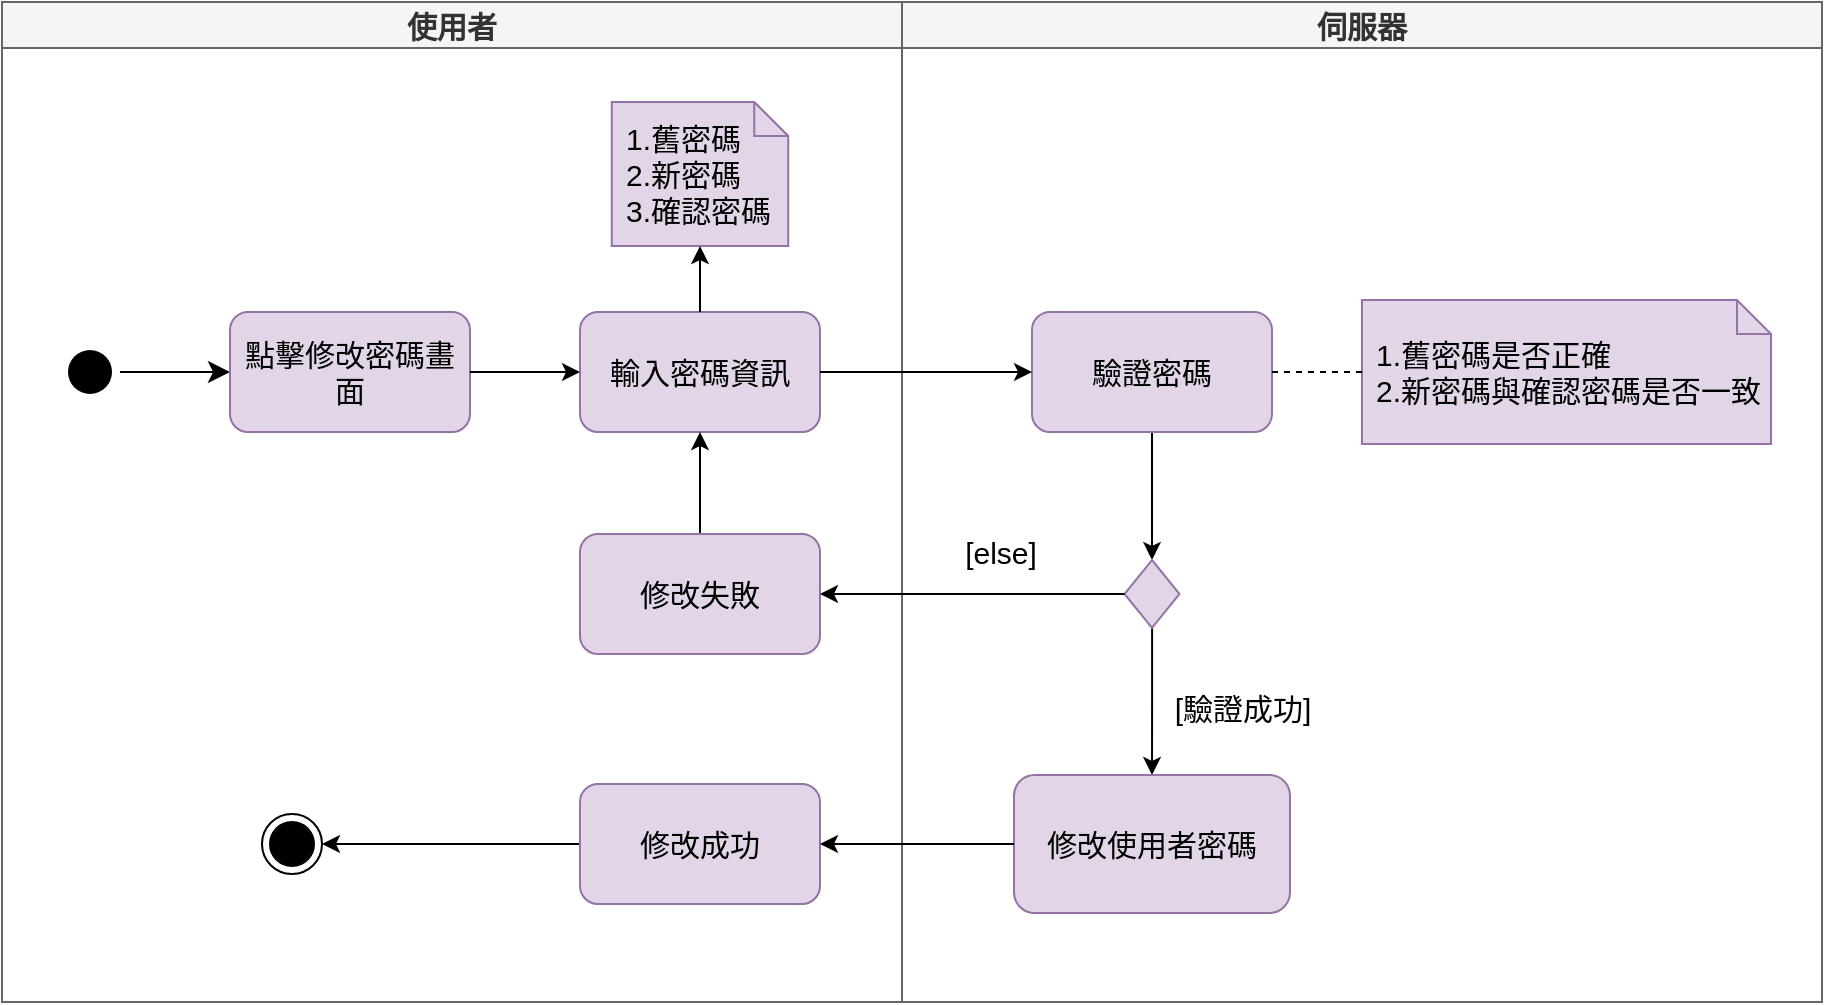 <mxfile version="26.2.2">
  <diagram name="第 1 页" id="ghDrz2TY2SreS7jVi5JU">
    <mxGraphModel dx="1491" dy="894" grid="1" gridSize="10" guides="1" tooltips="1" connect="1" arrows="1" fold="1" page="1" pageScale="1" pageWidth="827" pageHeight="1169" math="0" shadow="0">
      <root>
        <mxCell id="0" />
        <mxCell id="1" parent="0" />
        <mxCell id="x_Ky6bf9pcil97G3nWiq-1" value="使用者" style="swimlane;whiteSpace=wrap;fillColor=#f5f5f5;fontColor=#333333;strokeColor=#666666;fontSize=15;" vertex="1" parent="1">
          <mxGeometry x="210" y="120" width="450" height="500" as="geometry" />
        </mxCell>
        <mxCell id="x_Ky6bf9pcil97G3nWiq-2" value="" style="ellipse;shape=startState;fillColor=#000000;strokeColor=none;fontSize=15;" vertex="1" parent="x_Ky6bf9pcil97G3nWiq-1">
          <mxGeometry x="29" y="170" width="30" height="30" as="geometry" />
        </mxCell>
        <mxCell id="x_Ky6bf9pcil97G3nWiq-3" value="" style="edgeStyle=elbowEdgeStyle;elbow=horizontal;verticalAlign=bottom;endArrow=classic;endSize=8;strokeColor=#000000;endFill=1;rounded=0;entryX=0;entryY=0.5;entryDx=0;entryDy=0;fontSize=15;" edge="1" parent="x_Ky6bf9pcil97G3nWiq-1" source="x_Ky6bf9pcil97G3nWiq-2" target="x_Ky6bf9pcil97G3nWiq-4">
          <mxGeometry x="100" y="40" as="geometry">
            <mxPoint x="4.5" y="187" as="targetPoint" />
          </mxGeometry>
        </mxCell>
        <mxCell id="x_Ky6bf9pcil97G3nWiq-4" value="&lt;span style=&quot;text-wrap-mode: nowrap;&quot;&gt;點擊修改密碼畫面&lt;/span&gt;" style="rounded=1;whiteSpace=wrap;html=1;fillColor=#e1d5e7;strokeColor=#9673a6;fontSize=15;" vertex="1" parent="x_Ky6bf9pcil97G3nWiq-1">
          <mxGeometry x="114" y="155" width="120" height="60" as="geometry" />
        </mxCell>
        <mxCell id="x_Ky6bf9pcil97G3nWiq-5" value="輸入密碼資訊" style="rounded=1;whiteSpace=wrap;html=1;fillColor=#e1d5e7;strokeColor=#9673a6;fontSize=15;" vertex="1" parent="x_Ky6bf9pcil97G3nWiq-1">
          <mxGeometry x="289" y="155" width="120" height="60" as="geometry" />
        </mxCell>
        <mxCell id="x_Ky6bf9pcil97G3nWiq-6" value="" style="endArrow=classic;strokeColor=#000000;endFill=1;rounded=0;exitX=1;exitY=0.5;exitDx=0;exitDy=0;entryX=0;entryY=0.5;entryDx=0;entryDy=0;fontSize=15;" edge="1" parent="x_Ky6bf9pcil97G3nWiq-1" source="x_Ky6bf9pcil97G3nWiq-4" target="x_Ky6bf9pcil97G3nWiq-5">
          <mxGeometry relative="1" as="geometry">
            <mxPoint x="114.5" y="187" as="sourcePoint" />
            <mxPoint x="168.667" y="252" as="targetPoint" />
          </mxGeometry>
        </mxCell>
        <mxCell id="x_Ky6bf9pcil97G3nWiq-7" value="" style="ellipse;shape=endState;fillColor=#000000;strokeColor=#000000;fontSize=15;" vertex="1" parent="x_Ky6bf9pcil97G3nWiq-1">
          <mxGeometry x="130" y="406" width="30" height="30" as="geometry" />
        </mxCell>
        <mxCell id="x_Ky6bf9pcil97G3nWiq-67" style="edgeStyle=orthogonalEdgeStyle;rounded=0;orthogonalLoop=1;jettySize=auto;html=1;" edge="1" parent="x_Ky6bf9pcil97G3nWiq-1" source="x_Ky6bf9pcil97G3nWiq-9" target="x_Ky6bf9pcil97G3nWiq-5">
          <mxGeometry relative="1" as="geometry" />
        </mxCell>
        <mxCell id="x_Ky6bf9pcil97G3nWiq-9" value="&lt;span style=&quot;text-wrap-mode: nowrap;&quot;&gt;修改失敗&lt;/span&gt;" style="rounded=1;whiteSpace=wrap;html=1;fillColor=#e1d5e7;strokeColor=#9673a6;fontSize=15;" vertex="1" parent="x_Ky6bf9pcil97G3nWiq-1">
          <mxGeometry x="289" y="266" width="120" height="60" as="geometry" />
        </mxCell>
        <mxCell id="x_Ky6bf9pcil97G3nWiq-11" style="edgeStyle=orthogonalEdgeStyle;rounded=0;orthogonalLoop=1;jettySize=auto;html=1;entryX=1;entryY=0.5;entryDx=0;entryDy=0;exitX=0;exitY=0.5;exitDx=0;exitDy=0;" edge="1" parent="x_Ky6bf9pcil97G3nWiq-1" source="x_Ky6bf9pcil97G3nWiq-70" target="x_Ky6bf9pcil97G3nWiq-7">
          <mxGeometry relative="1" as="geometry">
            <mxPoint x="274" y="540" as="sourcePoint" />
          </mxGeometry>
        </mxCell>
        <mxCell id="x_Ky6bf9pcil97G3nWiq-64" value="1.舊密碼&#xa;2.新密碼&#xa;3.確認密碼" style="shape=note;whiteSpace=wrap;size=17;align=left;fillColor=#e1d5e7;strokeColor=#9673a6;perimeterSpacing=0;spacingLeft=5;fontSize=15;" vertex="1" parent="x_Ky6bf9pcil97G3nWiq-1">
          <mxGeometry x="304.87" y="50" width="88.25" height="72" as="geometry" />
        </mxCell>
        <mxCell id="x_Ky6bf9pcil97G3nWiq-65" style="edgeStyle=orthogonalEdgeStyle;rounded=0;orthogonalLoop=1;jettySize=auto;html=1;entryX=0.5;entryY=1;entryDx=0;entryDy=0;entryPerimeter=0;" edge="1" parent="x_Ky6bf9pcil97G3nWiq-1" source="x_Ky6bf9pcil97G3nWiq-5" target="x_Ky6bf9pcil97G3nWiq-64">
          <mxGeometry relative="1" as="geometry" />
        </mxCell>
        <mxCell id="x_Ky6bf9pcil97G3nWiq-70" value="&lt;span style=&quot;text-wrap-mode: nowrap;&quot;&gt;修改成功&lt;/span&gt;" style="rounded=1;whiteSpace=wrap;html=1;fillColor=#e1d5e7;strokeColor=#9673a6;fontSize=15;" vertex="1" parent="x_Ky6bf9pcil97G3nWiq-1">
          <mxGeometry x="289" y="391" width="120" height="60" as="geometry" />
        </mxCell>
        <mxCell id="x_Ky6bf9pcil97G3nWiq-21" value="伺服器" style="swimlane;whiteSpace=wrap;fillColor=#f5f5f5;fontColor=#333333;strokeColor=#666666;fontSize=15;" vertex="1" parent="1">
          <mxGeometry x="660" y="120" width="460" height="500" as="geometry" />
        </mxCell>
        <mxCell id="x_Ky6bf9pcil97G3nWiq-22" value="1.舊密碼是否正確&#xa;2.新密碼與確認密碼是否一致" style="shape=note;whiteSpace=wrap;size=17;align=left;fillColor=#e1d5e7;strokeColor=#9673a6;perimeterSpacing=0;spacingLeft=5;fontSize=15;" vertex="1" parent="x_Ky6bf9pcil97G3nWiq-21">
          <mxGeometry x="230" y="149" width="204.5" height="72" as="geometry" />
        </mxCell>
        <mxCell id="x_Ky6bf9pcil97G3nWiq-23" value="" style="endArrow=classic;strokeColor=#000000;endFill=1;rounded=0;entryX=0.5;entryY=0;entryDx=0;entryDy=0;exitX=0.5;exitY=1;exitDx=0;exitDy=0;fontSize=15;" edge="1" parent="x_Ky6bf9pcil97G3nWiq-21" source="x_Ky6bf9pcil97G3nWiq-24" target="x_Ky6bf9pcil97G3nWiq-27">
          <mxGeometry relative="1" as="geometry">
            <mxPoint x="124.545" y="142" as="sourcePoint" />
            <mxPoint x="80.955" y="325" as="targetPoint" />
          </mxGeometry>
        </mxCell>
        <mxCell id="x_Ky6bf9pcil97G3nWiq-24" value="驗證密碼" style="rounded=1;whiteSpace=wrap;html=1;fillColor=#e1d5e7;strokeColor=#9673a6;fontSize=15;" vertex="1" parent="x_Ky6bf9pcil97G3nWiq-21">
          <mxGeometry x="65" y="155" width="120" height="60" as="geometry" />
        </mxCell>
        <mxCell id="x_Ky6bf9pcil97G3nWiq-25" value="" style="endArrow=none;strokeColor=#000000;endFill=0;rounded=0;dashed=1;exitX=1;exitY=0.5;exitDx=0;exitDy=0;fontColor=default;fontSize=15;" edge="1" parent="x_Ky6bf9pcil97G3nWiq-21" source="x_Ky6bf9pcil97G3nWiq-24" target="x_Ky6bf9pcil97G3nWiq-22">
          <mxGeometry relative="1" as="geometry">
            <mxPoint x="185.5" y="187" as="sourcePoint" />
          </mxGeometry>
        </mxCell>
        <mxCell id="x_Ky6bf9pcil97G3nWiq-69" style="edgeStyle=orthogonalEdgeStyle;rounded=0;orthogonalLoop=1;jettySize=auto;html=1;entryX=0.5;entryY=0;entryDx=0;entryDy=0;" edge="1" parent="x_Ky6bf9pcil97G3nWiq-21" source="x_Ky6bf9pcil97G3nWiq-27" target="x_Ky6bf9pcil97G3nWiq-29">
          <mxGeometry relative="1" as="geometry" />
        </mxCell>
        <mxCell id="x_Ky6bf9pcil97G3nWiq-27" value="" style="rhombus;whiteSpace=wrap;html=1;fillColor=#e1d5e7;strokeColor=#9673a6;fontSize=15;" vertex="1" parent="x_Ky6bf9pcil97G3nWiq-21">
          <mxGeometry x="111.25" y="279" width="27.5" height="34" as="geometry" />
        </mxCell>
        <mxCell id="x_Ky6bf9pcil97G3nWiq-28" value="[驗證成功]" style="text;html=1;align=center;verticalAlign=middle;resizable=0;points=[];autosize=1;strokeColor=none;fillColor=none;fontSize=15;rotation=0;" vertex="1" parent="x_Ky6bf9pcil97G3nWiq-21">
          <mxGeometry x="125" y="338" width="90" height="30" as="geometry" />
        </mxCell>
        <mxCell id="x_Ky6bf9pcil97G3nWiq-29" value="修改使用者密碼" style="rounded=1;whiteSpace=wrap;html=1;fillColor=#e1d5e7;strokeColor=#9673a6;fontSize=15;" vertex="1" parent="x_Ky6bf9pcil97G3nWiq-21">
          <mxGeometry x="56" y="386.5" width="138" height="69" as="geometry" />
        </mxCell>
        <mxCell id="x_Ky6bf9pcil97G3nWiq-30" value="[else]" style="text;html=1;align=center;verticalAlign=middle;resizable=0;points=[];autosize=1;strokeColor=none;fillColor=none;fontSize=15;" vertex="1" parent="x_Ky6bf9pcil97G3nWiq-21">
          <mxGeometry x="19" y="260" width="60" height="30" as="geometry" />
        </mxCell>
        <mxCell id="x_Ky6bf9pcil97G3nWiq-40" style="edgeStyle=orthogonalEdgeStyle;rounded=0;orthogonalLoop=1;jettySize=auto;html=1;entryX=1;entryY=0.5;entryDx=0;entryDy=0;fontSize=15;" edge="1" parent="1" source="x_Ky6bf9pcil97G3nWiq-27" target="x_Ky6bf9pcil97G3nWiq-9">
          <mxGeometry relative="1" as="geometry" />
        </mxCell>
        <mxCell id="x_Ky6bf9pcil97G3nWiq-41" value="" style="endArrow=classic;strokeColor=#000000;endFill=1;rounded=0;exitX=1;exitY=0.5;exitDx=0;exitDy=0;entryX=0;entryY=0.5;entryDx=0;entryDy=0;fontSize=15;" edge="1" parent="1" source="x_Ky6bf9pcil97G3nWiq-5" target="x_Ky6bf9pcil97G3nWiq-24">
          <mxGeometry relative="1" as="geometry">
            <mxPoint x="605.5" y="376.375" as="sourcePoint" />
            <mxPoint x="510" y="307" as="targetPoint" />
          </mxGeometry>
        </mxCell>
        <mxCell id="x_Ky6bf9pcil97G3nWiq-71" style="edgeStyle=orthogonalEdgeStyle;rounded=0;orthogonalLoop=1;jettySize=auto;html=1;entryX=1;entryY=0.5;entryDx=0;entryDy=0;" edge="1" parent="1" source="x_Ky6bf9pcil97G3nWiq-29" target="x_Ky6bf9pcil97G3nWiq-70">
          <mxGeometry relative="1" as="geometry" />
        </mxCell>
      </root>
    </mxGraphModel>
  </diagram>
</mxfile>
